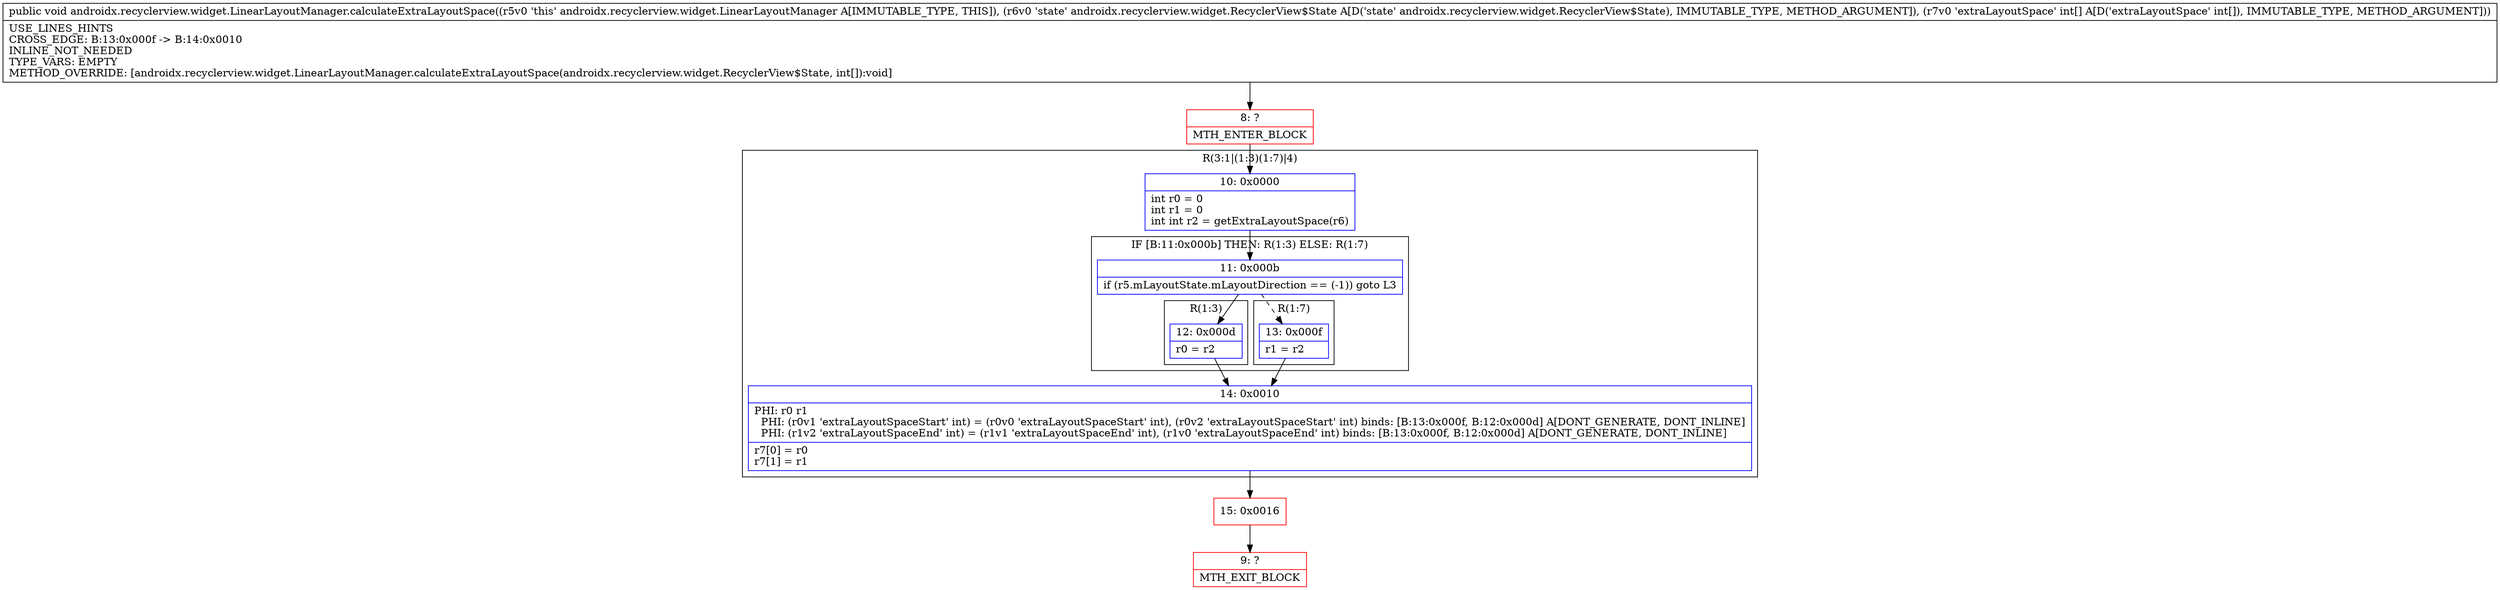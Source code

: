 digraph "CFG forandroidx.recyclerview.widget.LinearLayoutManager.calculateExtraLayoutSpace(Landroidx\/recyclerview\/widget\/RecyclerView$State;[I)V" {
subgraph cluster_Region_1600866401 {
label = "R(3:1|(1:3)(1:7)|4)";
node [shape=record,color=blue];
Node_10 [shape=record,label="{10\:\ 0x0000|int r0 = 0\lint r1 = 0\lint int r2 = getExtraLayoutSpace(r6)\l}"];
subgraph cluster_IfRegion_1934840201 {
label = "IF [B:11:0x000b] THEN: R(1:3) ELSE: R(1:7)";
node [shape=record,color=blue];
Node_11 [shape=record,label="{11\:\ 0x000b|if (r5.mLayoutState.mLayoutDirection == (\-1)) goto L3\l}"];
subgraph cluster_Region_1518602693 {
label = "R(1:3)";
node [shape=record,color=blue];
Node_12 [shape=record,label="{12\:\ 0x000d|r0 = r2\l}"];
}
subgraph cluster_Region_2046273829 {
label = "R(1:7)";
node [shape=record,color=blue];
Node_13 [shape=record,label="{13\:\ 0x000f|r1 = r2\l}"];
}
}
Node_14 [shape=record,label="{14\:\ 0x0010|PHI: r0 r1 \l  PHI: (r0v1 'extraLayoutSpaceStart' int) = (r0v0 'extraLayoutSpaceStart' int), (r0v2 'extraLayoutSpaceStart' int) binds: [B:13:0x000f, B:12:0x000d] A[DONT_GENERATE, DONT_INLINE]\l  PHI: (r1v2 'extraLayoutSpaceEnd' int) = (r1v1 'extraLayoutSpaceEnd' int), (r1v0 'extraLayoutSpaceEnd' int) binds: [B:13:0x000f, B:12:0x000d] A[DONT_GENERATE, DONT_INLINE]\l|r7[0] = r0\lr7[1] = r1\l}"];
}
Node_8 [shape=record,color=red,label="{8\:\ ?|MTH_ENTER_BLOCK\l}"];
Node_15 [shape=record,color=red,label="{15\:\ 0x0016}"];
Node_9 [shape=record,color=red,label="{9\:\ ?|MTH_EXIT_BLOCK\l}"];
MethodNode[shape=record,label="{public void androidx.recyclerview.widget.LinearLayoutManager.calculateExtraLayoutSpace((r5v0 'this' androidx.recyclerview.widget.LinearLayoutManager A[IMMUTABLE_TYPE, THIS]), (r6v0 'state' androidx.recyclerview.widget.RecyclerView$State A[D('state' androidx.recyclerview.widget.RecyclerView$State), IMMUTABLE_TYPE, METHOD_ARGUMENT]), (r7v0 'extraLayoutSpace' int[] A[D('extraLayoutSpace' int[]), IMMUTABLE_TYPE, METHOD_ARGUMENT]))  | USE_LINES_HINTS\lCROSS_EDGE: B:13:0x000f \-\> B:14:0x0010\lINLINE_NOT_NEEDED\lTYPE_VARS: EMPTY\lMETHOD_OVERRIDE: [androidx.recyclerview.widget.LinearLayoutManager.calculateExtraLayoutSpace(androidx.recyclerview.widget.RecyclerView$State, int[]):void]\l}"];
MethodNode -> Node_8;Node_10 -> Node_11;
Node_11 -> Node_12;
Node_11 -> Node_13[style=dashed];
Node_12 -> Node_14;
Node_13 -> Node_14;
Node_14 -> Node_15;
Node_8 -> Node_10;
Node_15 -> Node_9;
}

